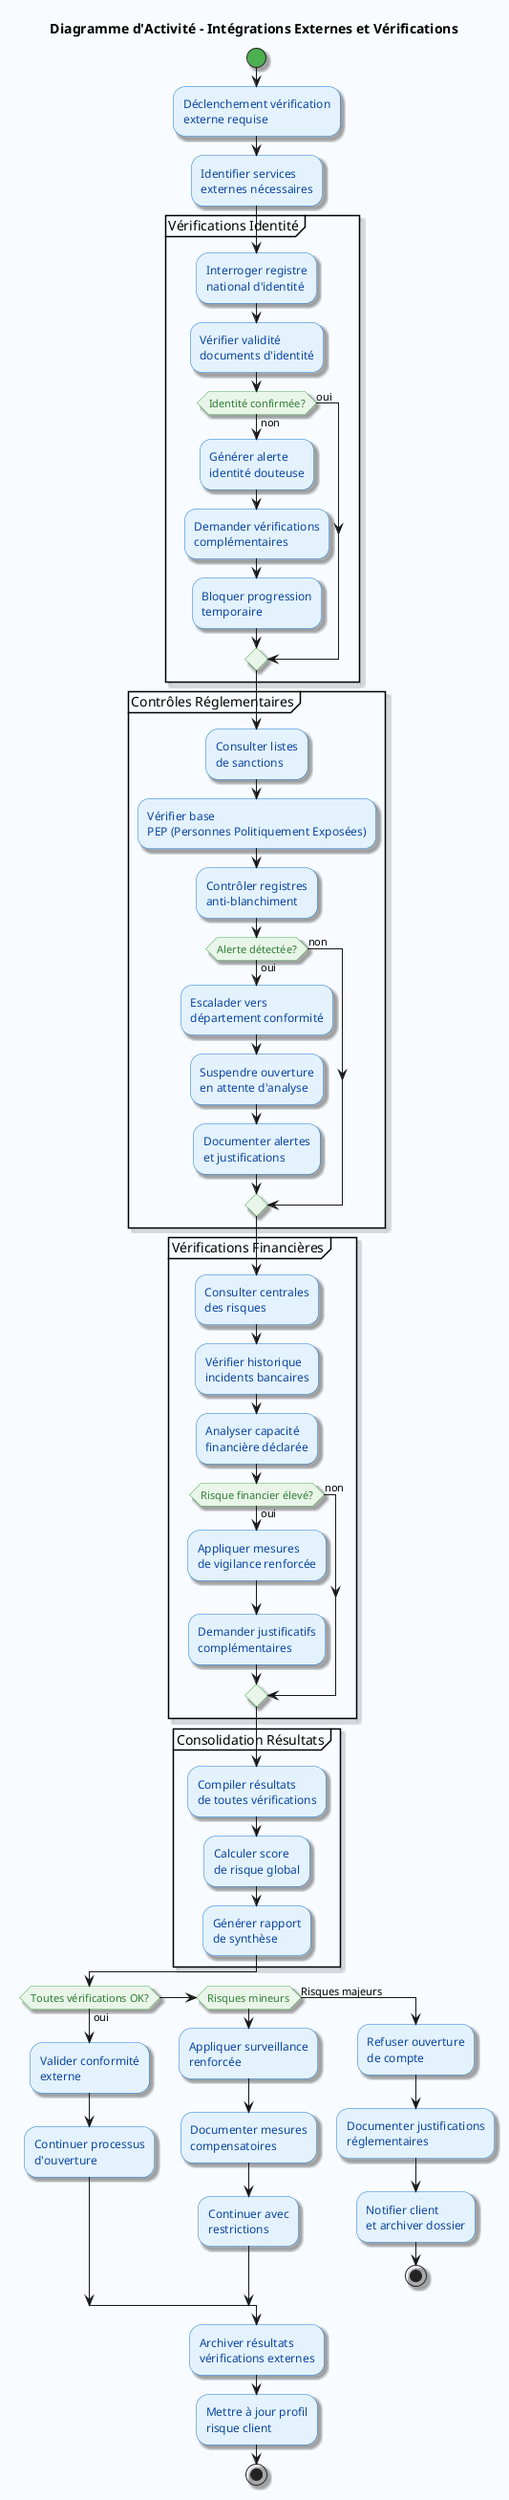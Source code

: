 @startuml IntegrationsExternes
skinparam backgroundColor #F8FBFF
skinparam activity {
    BackgroundColor #E3F2FD
    BorderColor #1976D2
    FontColor #0D47A1
    DiamondBackgroundColor #E8F5E8
    DiamondBorderColor #4CAF50
    DiamondFontColor #2E7D32
    StartColor #4CAF50
    EndColor #F44336
}
skinparam actor {
    BackgroundColor #FF7043
    BorderColor #D84315
    FontColor #FFFFFF
}
skinparam shadowing true

title Diagramme d'Activité - Intégrations Externes et Vérifications


|Système|
start
:Déclenchement vérification
externe requise;

:Identifier services
externes nécessaires;


partition "Vérifications Identité" {
    :Interroger registre
    national d'identité;
    
    :Vérifier validité
    documents d'identité;
    
    if (Identité confirmée?) then (non)
        
        :Générer alerte
        identité douteuse;
        
        :Demander vérifications
        complémentaires;
        
        :Bloquer progression
        temporaire;
        
    else (oui)
    endif
}


partition "Contrôles Réglementaires" {
    :Consulter listes
    de sanctions;
    
    :Vérifier base
    PEP (Personnes Politiquement Exposées);
    
    :Contrôler registres
    anti-blanchiment;
    
    if (Alerte détectée?) then (oui)
        :Escalader vers
        département conformité;
        
        :Suspendre ouverture
        en attente d'analyse;
        
        :Documenter alertes
        et justifications;
    else (non)
    endif
}


partition "Vérifications Financières" {
    :Consulter centrales
    des risques;
    
    :Vérifier historique
    incidents bancaires;
    
    :Analyser capacité
    financière déclarée;
    
    if (Risque financier élevé?) then (oui)
        :Appliquer mesures
        de vigilance renforcée;
        
        :Demander justificatifs
        complémentaires;
    else (non)
    endif
}


partition "Consolidation Résultats" {
    :Compiler résultats
    de toutes vérifications;
    
    :Calculer score
    de risque global;
    
    :Générer rapport
    de synthèse;
}

if (Toutes vérifications OK?) then (oui)
    :Valider conformité
    externe;
    
    :Continuer processus
    d'ouverture;
    
elseif (Risques mineurs) then
    :Appliquer surveillance
    renforcée;
    
    :Documenter mesures
    compensatoires;
    
    :Continuer avec
    restrictions;
    
else (Risques majeurs)
    :Refuser ouverture
    de compte;
    
    :Documenter justifications
    réglementaires;
    
    
    :Notifier client
    et archiver dossier;
    
    
    stop
endif

|Système|
:Archiver résultats
vérifications externes;

:Mettre à jour profil
risque client;

stop

@enduml
